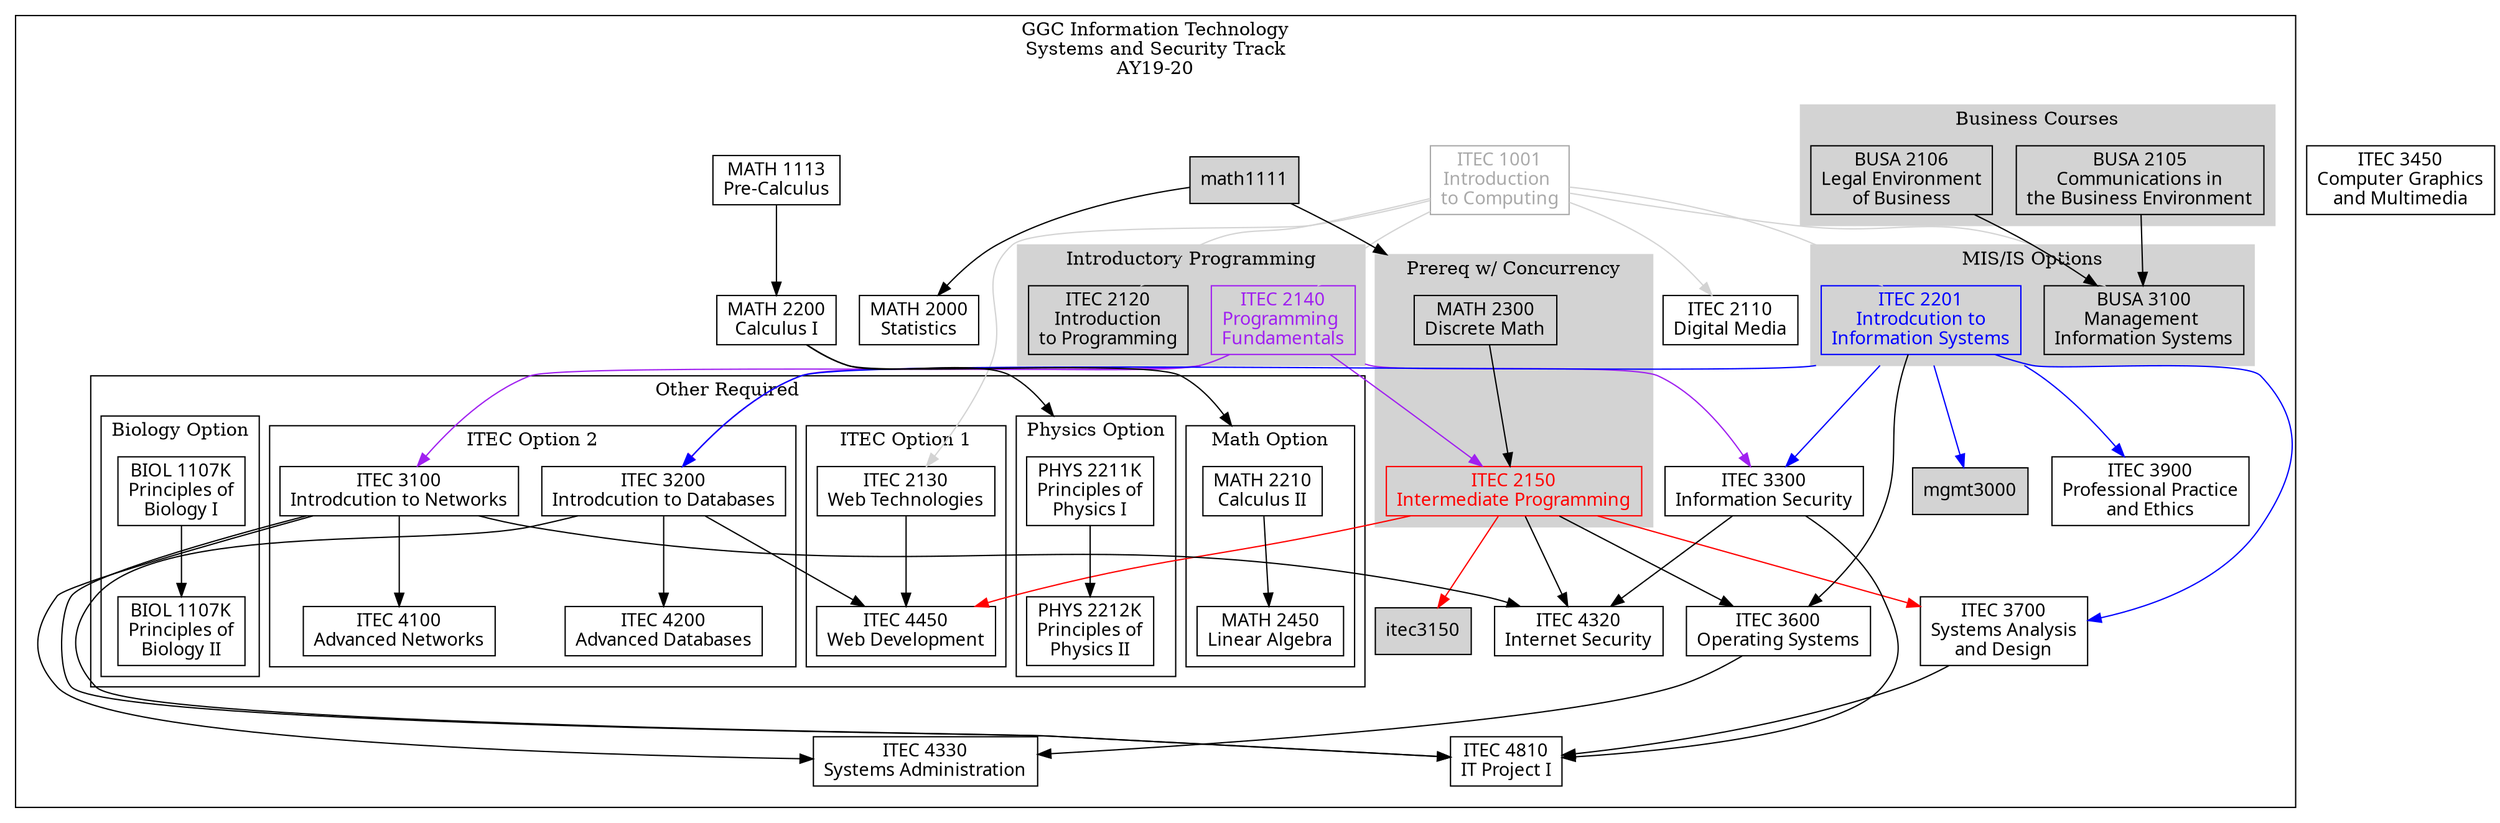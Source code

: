 digraph G {

    node [shape = record, fontname="Sans serif" fontsize="14"];
    compound = true //  needed to link clusters and nodes
    splines = true
    ranksep=0.75

    // itec1001[label = "ITEC 1001\nIntroduction \nto Computing" color=darkgray fontcolor=darkgray]
    // itec2110[label = "ITEC 2110\nDigital Media"]
    // itec2120[label = "ITEC 2120\nIntroduction\nto Programming"]
    // itec2130[label = "ITEC 2130\nWeb Technologies"]
    // itec2140[label = "ITEC 2140\nProgramming \nFundamentals" color=purple fontcolor=purple]
    // itec2150[label = "ITEC 2150\nIntermediate Programming" color=red fontcolor=red]
    // itec3150[label = "ITEC 3150\nAdvanced Programming"]
    // itec2201[label = "ITEC 2201\nIntrodcution to\nInformation Systems" color=blue fontcolor=blue]
    // itec3100[label = "ITEC 3100\nIntrodcution to Networks"]
    // itec3200[label = "ITEC 3200\nIntrodcution to Databases"]
    // itec3300[label = "ITEC 3300\nInformation Security"]
    // //itec3450[label = "ITEC 3450\nComputer Graphics\nand Multimedia"]
    // itec3600[label = "ITEC 3600\nOperating Systems"]
    // itec3700[label = "ITEC 3700\nSystems Analysis\nand Design"]
    // //itec3860[label = "ITEC 3860\nSoftware Development I"]
    // //itec3870[label = "ITEC 3870\nSoftware Development II"]
    // itec3900[label = "ITEC 3900\nProfessional Practice\nand Ethics"]
    // itec4100[label = "ITEC 4100\nAdvanced Networks"]
    // itec4200[label = "ITEC 4200\nAdvanced Databases"]
    // // itec4260[label = "ITEC 4260\nSoftware Testing and QA"]
    // itec4320[label = "ITEC 4320\nInternet Security"]
    // itec4330[label = "ITEC 4330\nSystems Administration"]
    // itec4810[label = "ITEC 4810\nIT Project I"]
    // // itec4860[label = "ITEC 4860\nSoftware Development\nProject"]
    // itec4450[label = "ITEC 4450\nWeb Development"]
    // // itec4550[label = "ITEC 4550\nMobile Application\nDevelopment"]
    // // itec4650[label = "ITEC 4650\nGame Development"]

    // busa2105[label = "BUSA 2105\nCommunications in\nthe Business Environment"]
    // busa2106[label = "BUSA 2106\nLegal Environment\nof Business"]
    // busa3100[label = "BUSA 3100\nManagement \nInformation Systems"]
    // mgmt3000[label="MGMT 3000\nPrinciples of\nManagement"]

    // math1111[label = "MATH 1111\nCollege Algebra"]
    // math2300[label = "MATH 2300\nDiscrete Math"]
    // math1113[label = "MATH 1113\nPre-Calculus"]
    // math2000[label = "MATH 2000\nStatistics"]
    // math2200[label = "MATH 2200\nCalculus I"]
    // math2210[label = "MATH 2210\nCalculus II"]
    // math2450[label = "MATH 2450\nLinear Algebra"]

    // phys2211k[label = "PHYS 2211K\nPrinciples of\nPhysics I"]
    // phys2212k[label = "PHYS 2212K\nPrinciples of\nPhysics II"]

    // biol1107k[label = "BIOL 1107K\nPrinciples of\nBiology I"]
    // biol1108k[label = "BIOL 1107K\nPrinciples of\nBiology II"]

     // All
    itec1001[label = "ITEC 1001\nIntroduction \nto Computing" color=darkgray fontcolor=darkgray]
    itec2110[label = "ITEC 2110\nDigital Media"]
    itec2120[label = "ITEC 2120\nIntroduction\nto Programming"]
    itec2130[label = "ITEC 2130\nWeb Technologies"]
    itec2140[label = "ITEC 2140\nProgramming \nFundamentals" color=purple fontcolor=purple]
    itec2150[label = "ITEC 2150\nIntermediate Programming" color=red fontcolor=red]
    itec2201[label = "ITEC 2201\nIntrodcution to\nInformation Systems" color=blue fontcolor=blue]
    itec3100[label = "ITEC 3100\nIntrodcution to Networks"]
    itec3200[label = "ITEC 3200\nIntrodcution to Databases"]
    itec3450[label = "ITEC 3450\nComputer Graphics\nand Multimedia"]
    itec3900[label = "ITEC 3900\nProfessional Practice\nand Ethics"]
    busa2105[label = "BUSA 2105\nCommunications in\nthe Business Environment"]
    busa2106[label = "BUSA 2106\nLegal Environment\nof Business"]
    busa3100[label = "BUSA 3100\nManagement \nInformation Systems"]
    math1113[label = "MATH 1113\nPre-Calculus"]
    math2300[label = "MATH 2300\nDiscrete Math"]
    math2000[label = "MATH 2000\nStatistics"]
    math2200[label = "MATH 2200\nCalculus I"]

    // Software Development 
    // itec3150[label = "ITEC 3150\nAdvanced Programming"]
    // itec3700[label = "ITEC 3700\nSystems Analysis\nand Design"]
    // itec3860[label = "ITEC 3860\nSoftware Development I"]
    // itec3870[label = "ITEC 3870\nSoftware Development II"]
    // itec4100[label = "ITEC 4100\nAdvanced Networks"]
    // itec4260[label = "ITEC 4260\nSoftware Testing and QA"]
    // itec4860[label = "ITEC 4860\nSoftware Development\nProject"]
    // itec4450[label = "ITEC 4450\nWeb Development"]
    // itec4550[label = "ITEC 4550\nMobile Application\nDevelopment"]
    // itec4650[label = "ITEC 4650\nGame Development"]
    // math2210[label = "MATH 2210\nCalculus II"]
    // math2450[label = "MATH 2450\nLinear Algebra"]
    // phys2211k[label = "PHYS 2211K\nPrinciples of\nPhysics I"]
    // phys2212k[label = "PHYS 2212K\nPrinciples of\nPhysics II"]
    // biol1107k[label = "BIOL 1107K\nPrinciples of\nBiology I"]
    // biol1108k[label = "BIOL 1107K\nPrinciples of\nBiology II"]

    //Systems and Seurity
    itec3300[label = "ITEC 3300\nInformation Security"]
    itec3600[label = "ITEC 3600\nOperating Systems"]
    itec3700[label = "ITEC 3700\nSystems Analysis\nand Design"]
    itec4100[label = "ITEC 4100\nAdvanced Networks"]
    itec4200[label = "ITEC 4200\nAdvanced Databases"]
    itec4320[label = "ITEC 4320\nInternet Security"]
    itec4330[label = "ITEC 4330\nSystems Administration"]
    itec4450[label = "ITEC 4450\nWeb Development"]
    itec4810[label = "ITEC 4810\nIT Project I"]
    math2210[label = "MATH 2210\nCalculus II"]
    math2450[label = "MATH 2450\nLinear Algebra"]
    phys2211k[label = "PHYS 2211K\nPrinciples of\nPhysics I"]
    phys2212k[label = "PHYS 2212K\nPrinciples of\nPhysics II"]
    biol1107k[label = "BIOL 1107K\nPrinciples of\nBiology I"]
    biol1108k[label = "BIOL 1107K\nPrinciples of\nBiology II"]

    // Enterprise Systems
    // itec3350[label = "ITEC 3350\nDigital Commerce"]
    // itec3700[label = "ITEC 3700\nSystems Analysis\nand Design"]
    // itec4150[label = "ITEC 4150\nEnterprise Process Integration"]
    // itec4200[label = "ITEC 4200\nAdvanced Databases"]
    // itec4210[label = "ITEC 4210\nInformation Analytics"]
    // itec4750[label = "ITEC 4750\nEnterprise Architecture Design"]
    // itec4900[label = "ITEC 4900\nInformation Technology Internship"]
    // stec4500[label = "STEC 4500\nUndergraduate Research"]
    // areaF[label = "Area F Completed"]
    // instructorapproval[label = "Instructor Approval"]
    // acct2101[label = "ACCT 2101\nIntroduction to Financial Accounting"]
    // acct2102[label = "ACCT 2102\nIntroduction to Mangerial Accounting"]
    // mgmt3000[label = "MGMT 3000\nPrinciples of\nManagement"]
    // mgmt4220[label = "MGMT 4220\nProject Management"]

    // Data Science and Analytics
    // itec3860[label = "ITEC 3860\nSoftware Development I"]
    // itec4150[label = "ITEC 4150\nEnterprise Process Integration"]
    // itec4210[label = "ITEC 4210\nInformation Analytics"]
    // itec4220[label = "ITEC 4220\nAdvanced Data Analytics"]
    // itec4230[label = "ITEC 4230\nData Science & Analytics Capstone Project"]
    // itec4750[label = "ITEC 4750\nEnterprise Architecture Design"]
    // itec4700[label = "ITEC 4700\nArtificial Intelligence"]
    // busb3100[label = "BUSA 3100\nManagement \nInformation Systems"] //  a hack, a copy for DSA 
    // domain1[label = "Domain Elective 1"]
    // domain2[label = "Domain Elective 2"]
    // domain3[label = "Domain Elective 3"]
    // math2210[label = "MATH 2210\nCalculus II"]
    // math2450[label = "MATH 2450\nLinear Algebra"]

    // Digital Media
    // itec3450[label = "ITEC 3450\nComputer Graphics\nand Multimedia"]
    // itec4110[label = "ITEC 4110\nDigital Media Capstone Project"]
    // itec4130[label = "ITEC 4130\nHuman Computer Interaction"]
    // itec4450[label = "ITEC 4450\nWeb Development"]
    // itec4550[label = "ITEC 4550\nMobile Application\nDevelopment"]
    // itec4650[label = "ITEC 4650\nGame Development"]
    // areaC[label = "Area C Completed"]
    // arts2010[label = "ARTS 2010\nDrawing I"]
    // arts2020[label = "ARTS 2020\nDrawing II"]
    // math1111[label = "MATH 1111\nCollege Algebra"]
    // engl1101[label = "ENGL 1101\nEnglish Composition I"]
    // engl1102[label = "ENGL 1102\nEnglish Composition II"]
    // engl3880[label = "ENGL 3880\nWriting and Digital Media"]
    // film1005[label = "FILM 1005\nIntroduction\nto Film"] 
    // film3010[label = "FILM 3010\nVideo Production I"]
    // musc3050[label = "MUSC 3050\nMusic Theory I"]
    // musc3550[label = "MUSC 3550\nMusic Production and Sound Design"]


    subgraph clustersd {
        label="GGC Information Technology\nSystems and Security Track\nAY19-20"

        subgraph clusterrequired {
            label=""
            node [style=filled];
            style=filled;

            color="#FFFFFF";

            itec1001 -> itec2110  [color=lightgray]
            itec1001 -> itec2120 [color=lightgray]
            itec1001 -> itec2130 [color=lightgray]
            itec1001 -> itec2201 [color=lightgray]
            itec1001 -> busa3100 [color=lightgray]
            itec2140 -> itec2150 [color=purple]
            itec2140 -> itec3100 [color=purple]
            itec2150 -> itec3150 [lltail=clusterdiscrete color=red]
            itec2201 -> itec3200 [ltail=cluster22013100 color=blue]
            itec2140 -> itec3200 [ltail=cluster21202140 color=purple]

            itec2201 -> itec3300 [ltail=cluster22013100 color=blue]
            itec2140 -> itec3300 [ltail=cluster21202140 color=purple]
            itec2150 -> itec3600 
            itec2201 -> itec3600
            itec2150 -> itec4320
            itec3100 -> itec4320
            itec3300 -> itec4320
            itec3100 -> itec4330
            itec3600 -> itec4330
            itec3100 -> itec4810
            itec3200 -> itec4810
            itec3300 -> itec4810
            itec3700 -> itec4810

            busa2106 -> busa3100
            busa2105 -> busa3100
            itec1001 -> itec2140 [color=lightgray]

            itec2150 -> itec3700 [lltail=clusterdiscrete color=red]
            itec2201 -> itec3700 [color=blue]

            itec2201 -> itec3900 [ltail=cluster22013100 color=blue]
            itec2201 -> mgmt3000 [ltail=cluster22013100 color=blue]

            math1113 -> math2200
            math1111 -> math2000
            math1111 -> math2300 [lhead=clusterdiscrete]
            math2200 -> math2210 [lhead=clustermathopt]
            itec3200 -> itec4450

            math2200 -> phys2211k [lhead=clusterphysopt]

            subgraph cluster21202140 {
                label = "Introductory Programming";
                color=lightgrey;
                itec2120
                itec2140
            }
            subgraph cluster22013100 {
                label = "MIS/IS Options";
                color=lightgrey;
                itec2201
                busa3100
            }
            subgraph cluster21052106 {
                label = "Business Courses"
                color=lightgrey;
                busa2105
                busa2106
            }
            
            subgraph clusterdiscrete {
                label = "Prereq w/ Concurrency";
                node [style=filled];
                style=filled;
                color=lightgrey;
                math2300 -> itec2150
            }

            subgraph clusterotherrequired {
                label = "Other Required"
                node [style=filled];
                style=filled;
                graph[style=solid]
                color=black;

                subgraph clusteritecopt1 {
                    label = "ITEC Option 1";
                    itec2130 -> itec4450
                    itec2150 -> itec4450 [color=red]
                }

                subgraph clusteritecopt2 {
                    label = "ITEC Option 2";
                    itec3100 -> itec4100
                    itec3200 -> itec4200
                }

                subgraph clusterbiolopt {
                    label = "Biology Option";
                    biol1107k -> biol1108k
                }

                subgraph clustermathopt {
                    label = "Math Option";
                    math2210 -> math2450
                }

                subgraph clusterphysopt {
                    label = "Physics Option"
                    phys2211k -> phys2212k
                }
            }
        }    
    }
}
